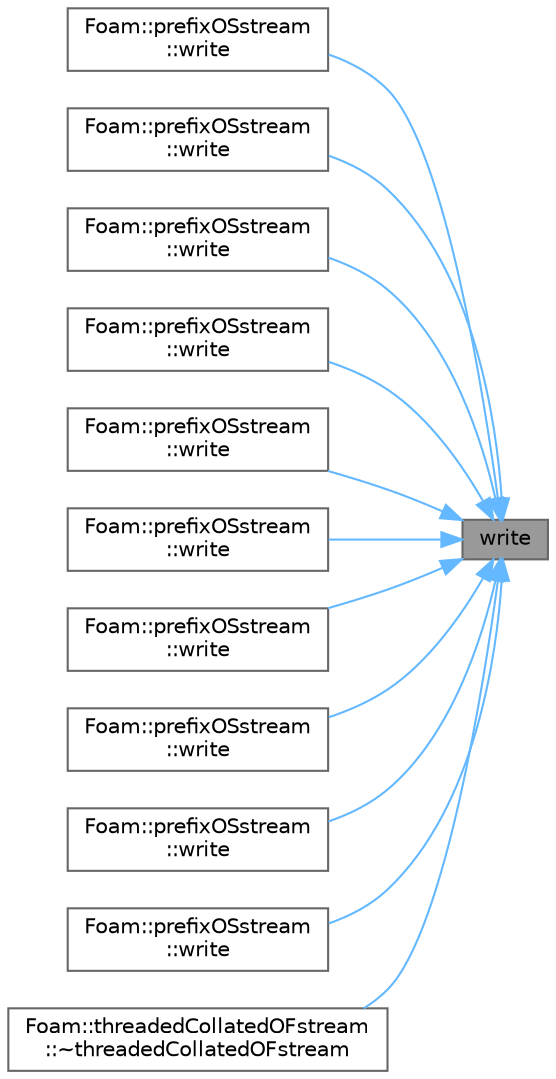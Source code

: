 digraph "write"
{
 // LATEX_PDF_SIZE
  bgcolor="transparent";
  edge [fontname=Helvetica,fontsize=10,labelfontname=Helvetica,labelfontsize=10];
  node [fontname=Helvetica,fontsize=10,shape=box,height=0.2,width=0.4];
  rankdir="RL";
  Node1 [id="Node000001",label="write",height=0.2,width=0.4,color="gray40", fillcolor="grey60", style="filled", fontcolor="black",tooltip=" "];
  Node1 -> Node2 [id="edge1_Node000001_Node000002",dir="back",color="steelblue1",style="solid",tooltip=" "];
  Node2 [id="Node000002",label="Foam::prefixOSstream\l::write",height=0.2,width=0.4,color="grey40", fillcolor="white", style="filled",URL="$classFoam_1_1prefixOSstream.html#a585eddd24704fabf8fb2b6f1da342813",tooltip=" "];
  Node1 -> Node3 [id="edge2_Node000001_Node000003",dir="back",color="steelblue1",style="solid",tooltip=" "];
  Node3 [id="Node000003",label="Foam::prefixOSstream\l::write",height=0.2,width=0.4,color="grey40", fillcolor="white", style="filled",URL="$classFoam_1_1prefixOSstream.html#a4497a98d9b75dc08ff4ac4e146bafafe",tooltip=" "];
  Node1 -> Node4 [id="edge3_Node000001_Node000004",dir="back",color="steelblue1",style="solid",tooltip=" "];
  Node4 [id="Node000004",label="Foam::prefixOSstream\l::write",height=0.2,width=0.4,color="grey40", fillcolor="white", style="filled",URL="$classFoam_1_1prefixOSstream.html#a279c232bdbfc3fe0df964395b41a7826",tooltip=" "];
  Node1 -> Node5 [id="edge4_Node000001_Node000005",dir="back",color="steelblue1",style="solid",tooltip=" "];
  Node5 [id="Node000005",label="Foam::prefixOSstream\l::write",height=0.2,width=0.4,color="grey40", fillcolor="white", style="filled",URL="$classFoam_1_1prefixOSstream.html#a8557136c52bf2eddb96fe7e3c1c8ee85",tooltip=" "];
  Node1 -> Node6 [id="edge5_Node000001_Node000006",dir="back",color="steelblue1",style="solid",tooltip=" "];
  Node6 [id="Node000006",label="Foam::prefixOSstream\l::write",height=0.2,width=0.4,color="grey40", fillcolor="white", style="filled",URL="$classFoam_1_1prefixOSstream.html#a6c2318ef54da2d817aaf9219dc6e484a",tooltip=" "];
  Node1 -> Node7 [id="edge6_Node000001_Node000007",dir="back",color="steelblue1",style="solid",tooltip=" "];
  Node7 [id="Node000007",label="Foam::prefixOSstream\l::write",height=0.2,width=0.4,color="grey40", fillcolor="white", style="filled",URL="$classFoam_1_1prefixOSstream.html#ae6e074c6bcaf6dcff9a86912d8a9000f",tooltip=" "];
  Node1 -> Node8 [id="edge7_Node000001_Node000008",dir="back",color="steelblue1",style="solid",tooltip=" "];
  Node8 [id="Node000008",label="Foam::prefixOSstream\l::write",height=0.2,width=0.4,color="grey40", fillcolor="white", style="filled",URL="$classFoam_1_1prefixOSstream.html#ad19d98258c7f35df56b45c8d7e673e8e",tooltip=" "];
  Node1 -> Node9 [id="edge8_Node000001_Node000009",dir="back",color="steelblue1",style="solid",tooltip=" "];
  Node9 [id="Node000009",label="Foam::prefixOSstream\l::write",height=0.2,width=0.4,color="grey40", fillcolor="white", style="filled",URL="$classFoam_1_1prefixOSstream.html#aa40fcbe4c4354658bf3a0d541c4ace7a",tooltip=" "];
  Node1 -> Node10 [id="edge9_Node000001_Node000010",dir="back",color="steelblue1",style="solid",tooltip=" "];
  Node10 [id="Node000010",label="Foam::prefixOSstream\l::write",height=0.2,width=0.4,color="grey40", fillcolor="white", style="filled",URL="$classFoam_1_1prefixOSstream.html#aa3b476f06fa0df546adf5f376083ec2b",tooltip=" "];
  Node1 -> Node11 [id="edge10_Node000001_Node000011",dir="back",color="steelblue1",style="solid",tooltip=" "];
  Node11 [id="Node000011",label="Foam::prefixOSstream\l::write",height=0.2,width=0.4,color="grey40", fillcolor="white", style="filled",URL="$classFoam_1_1prefixOSstream.html#ae6ecbce873e2f1239cffc45abed0624b",tooltip=" "];
  Node1 -> Node12 [id="edge11_Node000001_Node000012",dir="back",color="steelblue1",style="solid",tooltip=" "];
  Node12 [id="Node000012",label="Foam::threadedCollatedOFstream\l::~threadedCollatedOFstream",height=0.2,width=0.4,color="grey40", fillcolor="white", style="filled",URL="$classFoam_1_1threadedCollatedOFstream.html#a3112c9a38d885ebd31e8a83a392947b3",tooltip=" "];
}
